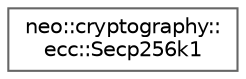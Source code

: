 digraph "Graphical Class Hierarchy"
{
 // LATEX_PDF_SIZE
  bgcolor="transparent";
  edge [fontname=Helvetica,fontsize=10,labelfontname=Helvetica,labelfontsize=10];
  node [fontname=Helvetica,fontsize=10,shape=box,height=0.2,width=0.4];
  rankdir="LR";
  Node0 [id="Node000000",label="neo::cryptography::\lecc::Secp256k1",height=0.2,width=0.4,color="grey40", fillcolor="white", style="filled",URL="$classneo_1_1cryptography_1_1ecc_1_1_secp256k1.html",tooltip="secp256k1 elliptic curve operations (for Ethereum compatibility)"];
}
